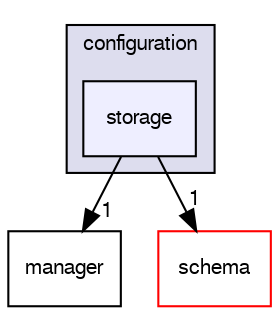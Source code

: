 digraph "/var/lib/jenkins/workspace/kaa/client/client-multi/client-cpp/kaa/configuration/storage" {
  bgcolor=transparent;
  compound=true
  node [ fontsize="10", fontname="FreeSans"];
  edge [ labelfontsize="10", labelfontname="FreeSans"];
  subgraph clusterdir_01cd599b2e226e639258fa983cfa0e86 {
    graph [ bgcolor="#ddddee", pencolor="black", label="configuration" fontname="FreeSans", fontsize="10", URL="dir_01cd599b2e226e639258fa983cfa0e86.html"]
  dir_083291101cf3f8630397fbd968437641 [shape=box, label="storage", style="filled", fillcolor="#eeeeff", pencolor="black", URL="dir_083291101cf3f8630397fbd968437641.html"];
  }
  dir_b13147aead4b55165e77f9568d9f3db9 [shape=box label="manager" URL="dir_b13147aead4b55165e77f9568d9f3db9.html"];
  dir_75e7e416b7333af3647a19ca49b1973a [shape=box label="schema" color="red" URL="dir_75e7e416b7333af3647a19ca49b1973a.html"];
  dir_083291101cf3f8630397fbd968437641->dir_b13147aead4b55165e77f9568d9f3db9 [headlabel="1", labeldistance=1.5 headhref="dir_000022_000021.html"];
  dir_083291101cf3f8630397fbd968437641->dir_75e7e416b7333af3647a19ca49b1973a [headlabel="1", labeldistance=1.5 headhref="dir_000022_000031.html"];
}
